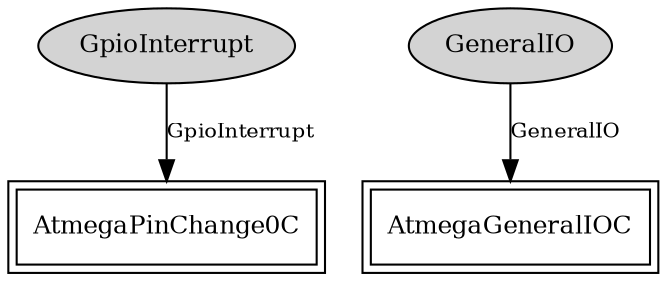 digraph "tos.platforms.ucmini.HplSerialAutoControlC" {
  n0x40540758 [shape=ellipse, style=filled, label="GpioInterrupt", fontsize=12];
  "AtmegaPinChange0C" [fontsize=12, shape=box,peripheries=2, URL="../chtml/tos.chips.atm128rfa1.pins.AtmegaPinChange0C.html"];
  n0x40540d90 [shape=ellipse, style=filled, label="GeneralIO", fontsize=12];
  "AtmegaGeneralIOC" [fontsize=12, shape=box,peripheries=2, URL="../chtml/tos.chips.atm128rfa1.pins.AtmegaGeneralIOC.html"];
  "n0x40540758" -> "AtmegaPinChange0C" [label="GpioInterrupt", URL="../ihtml/tos.interfaces.GpioInterrupt.html", fontsize=10];
  "n0x40540d90" -> "AtmegaGeneralIOC" [label="GeneralIO", URL="../ihtml/tos.interfaces.GeneralIO.html", fontsize=10];
}
